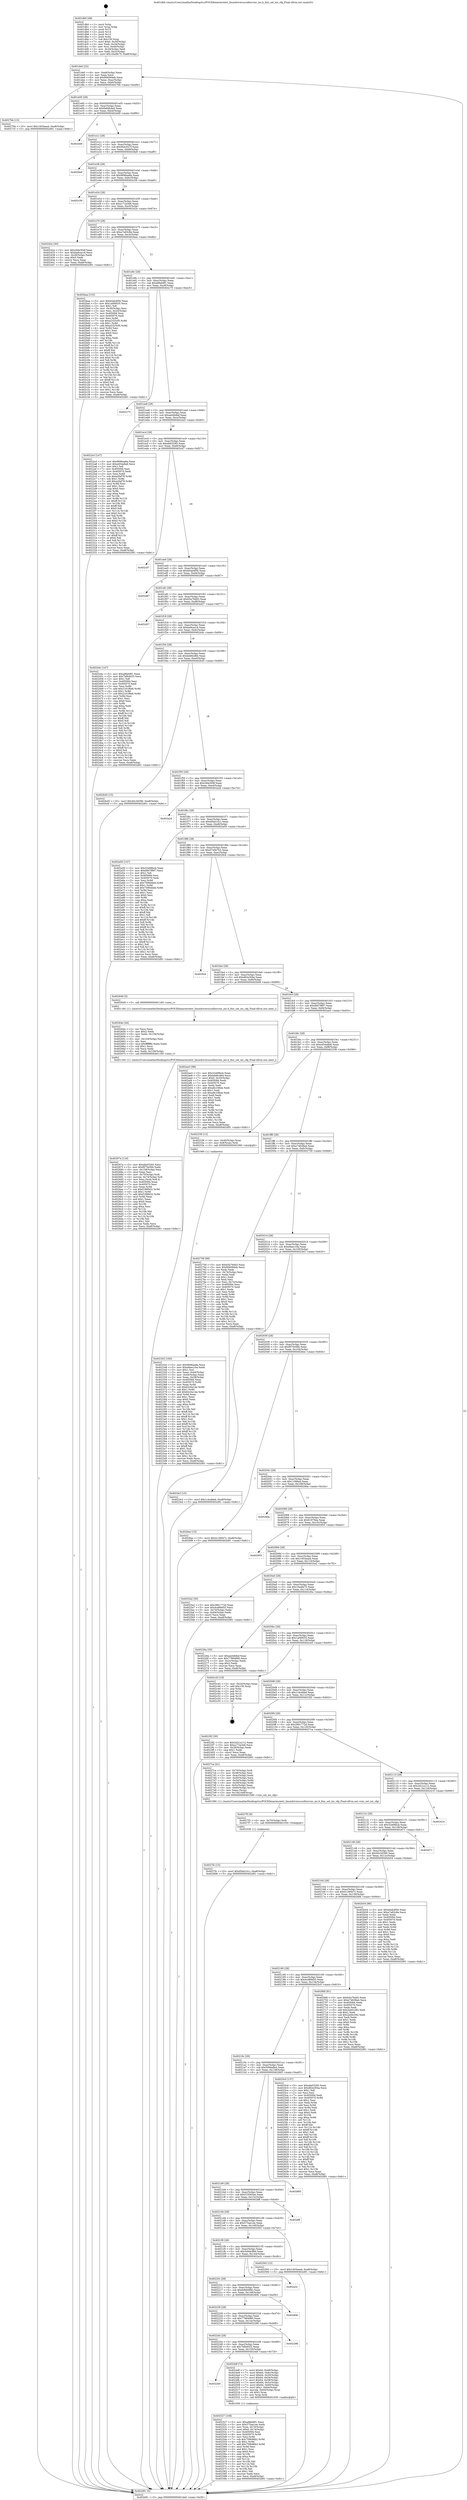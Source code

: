digraph "0x401db0" {
  label = "0x401db0 (/mnt/c/Users/mathe/Desktop/tcc/POCII/binaries/extr_linuxdriversscsifnicvnic_nic.h_fnic_set_nic_cfg_Final-ollvm.out::main(0))"
  labelloc = "t"
  node[shape=record]

  Entry [label="",width=0.3,height=0.3,shape=circle,fillcolor=black,style=filled]
  "0x401de0" [label="{
     0x401de0 [32]\l
     | [instrs]\l
     &nbsp;&nbsp;0x401de0 \<+6\>: mov -0xa8(%rbp),%eax\l
     &nbsp;&nbsp;0x401de6 \<+2\>: mov %eax,%ecx\l
     &nbsp;&nbsp;0x401de8 \<+6\>: sub $0x806094eb,%ecx\l
     &nbsp;&nbsp;0x401dee \<+6\>: mov %eax,-0xac(%rbp)\l
     &nbsp;&nbsp;0x401df4 \<+6\>: mov %ecx,-0xb0(%rbp)\l
     &nbsp;&nbsp;0x401dfa \<+6\>: je 00000000004027bb \<main+0xa0b\>\l
  }"]
  "0x4027bb" [label="{
     0x4027bb [15]\l
     | [instrs]\l
     &nbsp;&nbsp;0x4027bb \<+10\>: movl $0x1403eaa4,-0xa8(%rbp)\l
     &nbsp;&nbsp;0x4027c5 \<+5\>: jmp 0000000000402d91 \<main+0xfe1\>\l
  }"]
  "0x401e00" [label="{
     0x401e00 [28]\l
     | [instrs]\l
     &nbsp;&nbsp;0x401e00 \<+5\>: jmp 0000000000401e05 \<main+0x55\>\l
     &nbsp;&nbsp;0x401e05 \<+6\>: mov -0xac(%rbp),%eax\l
     &nbsp;&nbsp;0x401e0b \<+5\>: sub $0x8a6db4ed,%eax\l
     &nbsp;&nbsp;0x401e10 \<+6\>: mov %eax,-0xb4(%rbp)\l
     &nbsp;&nbsp;0x401e16 \<+6\>: je 0000000000402d49 \<main+0xf99\>\l
  }"]
  Exit [label="",width=0.3,height=0.3,shape=circle,fillcolor=black,style=filled,peripheries=2]
  "0x402d49" [label="{
     0x402d49\l
  }", style=dashed]
  "0x401e1c" [label="{
     0x401e1c [28]\l
     | [instrs]\l
     &nbsp;&nbsp;0x401e1c \<+5\>: jmp 0000000000401e21 \<main+0x71\>\l
     &nbsp;&nbsp;0x401e21 \<+6\>: mov -0xac(%rbp),%eax\l
     &nbsp;&nbsp;0x401e27 \<+5\>: sub $0x944c027f,%eax\l
     &nbsp;&nbsp;0x401e2c \<+6\>: mov %eax,-0xb8(%rbp)\l
     &nbsp;&nbsp;0x401e32 \<+6\>: je 00000000004028a9 \<main+0xaf9\>\l
  }"]
  "0x4027fc" [label="{
     0x4027fc [15]\l
     | [instrs]\l
     &nbsp;&nbsp;0x4027fc \<+10\>: movl $0xd5bd1d1c,-0xa8(%rbp)\l
     &nbsp;&nbsp;0x402806 \<+5\>: jmp 0000000000402d91 \<main+0xfe1\>\l
  }"]
  "0x4028a9" [label="{
     0x4028a9\l
  }", style=dashed]
  "0x401e38" [label="{
     0x401e38 [28]\l
     | [instrs]\l
     &nbsp;&nbsp;0x401e38 \<+5\>: jmp 0000000000401e3d \<main+0x8d\>\l
     &nbsp;&nbsp;0x401e3d \<+6\>: mov -0xac(%rbp),%eax\l
     &nbsp;&nbsp;0x401e43 \<+5\>: sub $0x9696aa8a,%eax\l
     &nbsp;&nbsp;0x401e48 \<+6\>: mov %eax,-0xbc(%rbp)\l
     &nbsp;&nbsp;0x401e4e \<+6\>: je 0000000000402c56 \<main+0xea6\>\l
  }"]
  "0x4027f3" [label="{
     0x4027f3 [9]\l
     | [instrs]\l
     &nbsp;&nbsp;0x4027f3 \<+4\>: mov -0x70(%rbp),%rdi\l
     &nbsp;&nbsp;0x4027f7 \<+5\>: call 0000000000401030 \<free@plt\>\l
     | [calls]\l
     &nbsp;&nbsp;0x401030 \{1\} (unknown)\l
  }"]
  "0x402c56" [label="{
     0x402c56\l
  }", style=dashed]
  "0x401e54" [label="{
     0x401e54 [28]\l
     | [instrs]\l
     &nbsp;&nbsp;0x401e54 \<+5\>: jmp 0000000000401e59 \<main+0xa9\>\l
     &nbsp;&nbsp;0x401e59 \<+6\>: mov -0xac(%rbp),%eax\l
     &nbsp;&nbsp;0x401e5f \<+5\>: sub $0xa172a3e6,%eax\l
     &nbsp;&nbsp;0x401e64 \<+6\>: mov %eax,-0xc0(%rbp)\l
     &nbsp;&nbsp;0x401e6a \<+6\>: je 000000000040242e \<main+0x67e\>\l
  }"]
  "0x40267a" [label="{
     0x40267a [116]\l
     | [instrs]\l
     &nbsp;&nbsp;0x40267a \<+5\>: mov $0xafa03265,%ecx\l
     &nbsp;&nbsp;0x40267f \<+5\>: mov $0xf975e56b,%edx\l
     &nbsp;&nbsp;0x402684 \<+6\>: mov -0x158(%rbp),%esi\l
     &nbsp;&nbsp;0x40268a \<+3\>: imul %eax,%esi\l
     &nbsp;&nbsp;0x40268d \<+4\>: mov -0x70(%rbp),%rdi\l
     &nbsp;&nbsp;0x402691 \<+4\>: movslq -0x74(%rbp),%r8\l
     &nbsp;&nbsp;0x402695 \<+4\>: mov %esi,(%rdi,%r8,4)\l
     &nbsp;&nbsp;0x402699 \<+7\>: mov 0x405094,%eax\l
     &nbsp;&nbsp;0x4026a0 \<+7\>: mov 0x405070,%esi\l
     &nbsp;&nbsp;0x4026a7 \<+3\>: mov %eax,%r9d\l
     &nbsp;&nbsp;0x4026aa \<+7\>: sub $0xf198f432,%r9d\l
     &nbsp;&nbsp;0x4026b1 \<+4\>: sub $0x1,%r9d\l
     &nbsp;&nbsp;0x4026b5 \<+7\>: add $0xf198f432,%r9d\l
     &nbsp;&nbsp;0x4026bc \<+4\>: imul %r9d,%eax\l
     &nbsp;&nbsp;0x4026c0 \<+3\>: and $0x1,%eax\l
     &nbsp;&nbsp;0x4026c3 \<+3\>: cmp $0x0,%eax\l
     &nbsp;&nbsp;0x4026c6 \<+4\>: sete %r10b\l
     &nbsp;&nbsp;0x4026ca \<+3\>: cmp $0xa,%esi\l
     &nbsp;&nbsp;0x4026cd \<+4\>: setl %r11b\l
     &nbsp;&nbsp;0x4026d1 \<+3\>: mov %r10b,%bl\l
     &nbsp;&nbsp;0x4026d4 \<+3\>: and %r11b,%bl\l
     &nbsp;&nbsp;0x4026d7 \<+3\>: xor %r11b,%r10b\l
     &nbsp;&nbsp;0x4026da \<+3\>: or %r10b,%bl\l
     &nbsp;&nbsp;0x4026dd \<+3\>: test $0x1,%bl\l
     &nbsp;&nbsp;0x4026e0 \<+3\>: cmovne %edx,%ecx\l
     &nbsp;&nbsp;0x4026e3 \<+6\>: mov %ecx,-0xa8(%rbp)\l
     &nbsp;&nbsp;0x4026e9 \<+5\>: jmp 0000000000402d91 \<main+0xfe1\>\l
  }"]
  "0x40242e" [label="{
     0x40242e [30]\l
     | [instrs]\l
     &nbsp;&nbsp;0x40242e \<+5\>: mov $0xc9de304f,%eax\l
     &nbsp;&nbsp;0x402433 \<+5\>: mov $0xba9cacc4,%ecx\l
     &nbsp;&nbsp;0x402438 \<+3\>: mov -0x28(%rbp),%edx\l
     &nbsp;&nbsp;0x40243b \<+3\>: cmp $0x0,%edx\l
     &nbsp;&nbsp;0x40243e \<+3\>: cmove %ecx,%eax\l
     &nbsp;&nbsp;0x402441 \<+6\>: mov %eax,-0xa8(%rbp)\l
     &nbsp;&nbsp;0x402447 \<+5\>: jmp 0000000000402d91 \<main+0xfe1\>\l
  }"]
  "0x401e70" [label="{
     0x401e70 [28]\l
     | [instrs]\l
     &nbsp;&nbsp;0x401e70 \<+5\>: jmp 0000000000401e75 \<main+0xc5\>\l
     &nbsp;&nbsp;0x401e75 \<+6\>: mov -0xac(%rbp),%eax\l
     &nbsp;&nbsp;0x401e7b \<+5\>: sub $0xa7a83c8a,%eax\l
     &nbsp;&nbsp;0x401e80 \<+6\>: mov %eax,-0xc4(%rbp)\l
     &nbsp;&nbsp;0x401e86 \<+6\>: je 0000000000402baa \<main+0xdfa\>\l
  }"]
  "0x40264e" [label="{
     0x40264e [44]\l
     | [instrs]\l
     &nbsp;&nbsp;0x40264e \<+2\>: xor %ecx,%ecx\l
     &nbsp;&nbsp;0x402650 \<+5\>: mov $0x2,%edx\l
     &nbsp;&nbsp;0x402655 \<+6\>: mov %edx,-0x154(%rbp)\l
     &nbsp;&nbsp;0x40265b \<+1\>: cltd\l
     &nbsp;&nbsp;0x40265c \<+6\>: mov -0x154(%rbp),%esi\l
     &nbsp;&nbsp;0x402662 \<+2\>: idiv %esi\l
     &nbsp;&nbsp;0x402664 \<+6\>: imul $0xfffffffe,%edx,%edx\l
     &nbsp;&nbsp;0x40266a \<+3\>: sub $0x1,%ecx\l
     &nbsp;&nbsp;0x40266d \<+2\>: sub %ecx,%edx\l
     &nbsp;&nbsp;0x40266f \<+6\>: mov %edx,-0x158(%rbp)\l
     &nbsp;&nbsp;0x402675 \<+5\>: call 0000000000401160 \<next_i\>\l
     | [calls]\l
     &nbsp;&nbsp;0x401160 \{1\} (/mnt/c/Users/mathe/Desktop/tcc/POCII/binaries/extr_linuxdriversscsifnicvnic_nic.h_fnic_set_nic_cfg_Final-ollvm.out::next_i)\l
  }"]
  "0x402baa" [label="{
     0x402baa [153]\l
     | [instrs]\l
     &nbsp;&nbsp;0x402baa \<+5\>: mov $0xb0ab4f56,%eax\l
     &nbsp;&nbsp;0x402baf \<+5\>: mov $0x1af49035,%ecx\l
     &nbsp;&nbsp;0x402bb4 \<+2\>: mov $0x1,%dl\l
     &nbsp;&nbsp;0x402bb6 \<+3\>: mov -0x30(%rbp),%esi\l
     &nbsp;&nbsp;0x402bb9 \<+3\>: mov %esi,-0x24(%rbp)\l
     &nbsp;&nbsp;0x402bbc \<+7\>: mov 0x405094,%esi\l
     &nbsp;&nbsp;0x402bc3 \<+7\>: mov 0x405070,%edi\l
     &nbsp;&nbsp;0x402bca \<+3\>: mov %esi,%r8d\l
     &nbsp;&nbsp;0x402bcd \<+7\>: sub $0xa2325cf5,%r8d\l
     &nbsp;&nbsp;0x402bd4 \<+4\>: sub $0x1,%r8d\l
     &nbsp;&nbsp;0x402bd8 \<+7\>: add $0xa2325cf5,%r8d\l
     &nbsp;&nbsp;0x402bdf \<+4\>: imul %r8d,%esi\l
     &nbsp;&nbsp;0x402be3 \<+3\>: and $0x1,%esi\l
     &nbsp;&nbsp;0x402be6 \<+3\>: cmp $0x0,%esi\l
     &nbsp;&nbsp;0x402be9 \<+4\>: sete %r9b\l
     &nbsp;&nbsp;0x402bed \<+3\>: cmp $0xa,%edi\l
     &nbsp;&nbsp;0x402bf0 \<+4\>: setl %r10b\l
     &nbsp;&nbsp;0x402bf4 \<+3\>: mov %r9b,%r11b\l
     &nbsp;&nbsp;0x402bf7 \<+4\>: xor $0xff,%r11b\l
     &nbsp;&nbsp;0x402bfb \<+3\>: mov %r10b,%bl\l
     &nbsp;&nbsp;0x402bfe \<+3\>: xor $0xff,%bl\l
     &nbsp;&nbsp;0x402c01 \<+3\>: xor $0x0,%dl\l
     &nbsp;&nbsp;0x402c04 \<+3\>: mov %r11b,%r14b\l
     &nbsp;&nbsp;0x402c07 \<+4\>: and $0x0,%r14b\l
     &nbsp;&nbsp;0x402c0b \<+3\>: and %dl,%r9b\l
     &nbsp;&nbsp;0x402c0e \<+3\>: mov %bl,%r15b\l
     &nbsp;&nbsp;0x402c11 \<+4\>: and $0x0,%r15b\l
     &nbsp;&nbsp;0x402c15 \<+3\>: and %dl,%r10b\l
     &nbsp;&nbsp;0x402c18 \<+3\>: or %r9b,%r14b\l
     &nbsp;&nbsp;0x402c1b \<+3\>: or %r10b,%r15b\l
     &nbsp;&nbsp;0x402c1e \<+3\>: xor %r15b,%r14b\l
     &nbsp;&nbsp;0x402c21 \<+3\>: or %bl,%r11b\l
     &nbsp;&nbsp;0x402c24 \<+4\>: xor $0xff,%r11b\l
     &nbsp;&nbsp;0x402c28 \<+3\>: or $0x0,%dl\l
     &nbsp;&nbsp;0x402c2b \<+3\>: and %dl,%r11b\l
     &nbsp;&nbsp;0x402c2e \<+3\>: or %r11b,%r14b\l
     &nbsp;&nbsp;0x402c31 \<+4\>: test $0x1,%r14b\l
     &nbsp;&nbsp;0x402c35 \<+3\>: cmovne %ecx,%eax\l
     &nbsp;&nbsp;0x402c38 \<+6\>: mov %eax,-0xa8(%rbp)\l
     &nbsp;&nbsp;0x402c3e \<+5\>: jmp 0000000000402d91 \<main+0xfe1\>\l
  }"]
  "0x401e8c" [label="{
     0x401e8c [28]\l
     | [instrs]\l
     &nbsp;&nbsp;0x401e8c \<+5\>: jmp 0000000000401e91 \<main+0xe1\>\l
     &nbsp;&nbsp;0x401e91 \<+6\>: mov -0xac(%rbp),%eax\l
     &nbsp;&nbsp;0x401e97 \<+5\>: sub $0xa8feb9f1,%eax\l
     &nbsp;&nbsp;0x401e9c \<+6\>: mov %eax,-0xc8(%rbp)\l
     &nbsp;&nbsp;0x401ea2 \<+6\>: je 0000000000402c75 \<main+0xec5\>\l
  }"]
  "0x402527" [label="{
     0x402527 [108]\l
     | [instrs]\l
     &nbsp;&nbsp;0x402527 \<+5\>: mov $0xa8feb9f1,%ecx\l
     &nbsp;&nbsp;0x40252c \<+5\>: mov $0x575ae1ee,%edx\l
     &nbsp;&nbsp;0x402531 \<+4\>: mov %rax,-0x70(%rbp)\l
     &nbsp;&nbsp;0x402535 \<+7\>: movl $0x0,-0x74(%rbp)\l
     &nbsp;&nbsp;0x40253c \<+7\>: mov 0x405094,%esi\l
     &nbsp;&nbsp;0x402543 \<+8\>: mov 0x405070,%r8d\l
     &nbsp;&nbsp;0x40254b \<+3\>: mov %esi,%r9d\l
     &nbsp;&nbsp;0x40254e \<+7\>: sub $0x759b96b2,%r9d\l
     &nbsp;&nbsp;0x402555 \<+4\>: sub $0x1,%r9d\l
     &nbsp;&nbsp;0x402559 \<+7\>: add $0x759b96b2,%r9d\l
     &nbsp;&nbsp;0x402560 \<+4\>: imul %r9d,%esi\l
     &nbsp;&nbsp;0x402564 \<+3\>: and $0x1,%esi\l
     &nbsp;&nbsp;0x402567 \<+3\>: cmp $0x0,%esi\l
     &nbsp;&nbsp;0x40256a \<+4\>: sete %r10b\l
     &nbsp;&nbsp;0x40256e \<+4\>: cmp $0xa,%r8d\l
     &nbsp;&nbsp;0x402572 \<+4\>: setl %r11b\l
     &nbsp;&nbsp;0x402576 \<+3\>: mov %r10b,%bl\l
     &nbsp;&nbsp;0x402579 \<+3\>: and %r11b,%bl\l
     &nbsp;&nbsp;0x40257c \<+3\>: xor %r11b,%r10b\l
     &nbsp;&nbsp;0x40257f \<+3\>: or %r10b,%bl\l
     &nbsp;&nbsp;0x402582 \<+3\>: test $0x1,%bl\l
     &nbsp;&nbsp;0x402585 \<+3\>: cmovne %edx,%ecx\l
     &nbsp;&nbsp;0x402588 \<+6\>: mov %ecx,-0xa8(%rbp)\l
     &nbsp;&nbsp;0x40258e \<+5\>: jmp 0000000000402d91 \<main+0xfe1\>\l
  }"]
  "0x402c75" [label="{
     0x402c75\l
  }", style=dashed]
  "0x401ea8" [label="{
     0x401ea8 [28]\l
     | [instrs]\l
     &nbsp;&nbsp;0x401ea8 \<+5\>: jmp 0000000000401ead \<main+0xfd\>\l
     &nbsp;&nbsp;0x401ead \<+6\>: mov -0xac(%rbp),%eax\l
     &nbsp;&nbsp;0x401eb3 \<+5\>: sub $0xaed4b8af,%eax\l
     &nbsp;&nbsp;0x401eb8 \<+6\>: mov %eax,-0xcc(%rbp)\l
     &nbsp;&nbsp;0x401ebe \<+6\>: je 00000000004022a3 \<main+0x4f3\>\l
  }"]
  "0x402260" [label="{
     0x402260\l
  }", style=dashed]
  "0x4022a3" [label="{
     0x4022a3 [147]\l
     | [instrs]\l
     &nbsp;&nbsp;0x4022a3 \<+5\>: mov $0x9696aa8a,%eax\l
     &nbsp;&nbsp;0x4022a8 \<+5\>: mov $0xe454a8a6,%ecx\l
     &nbsp;&nbsp;0x4022ad \<+2\>: mov $0x1,%dl\l
     &nbsp;&nbsp;0x4022af \<+7\>: mov 0x405094,%esi\l
     &nbsp;&nbsp;0x4022b6 \<+7\>: mov 0x405070,%edi\l
     &nbsp;&nbsp;0x4022bd \<+3\>: mov %esi,%r8d\l
     &nbsp;&nbsp;0x4022c0 \<+7\>: sub $0xa2faf78,%r8d\l
     &nbsp;&nbsp;0x4022c7 \<+4\>: sub $0x1,%r8d\l
     &nbsp;&nbsp;0x4022cb \<+7\>: add $0xa2faf78,%r8d\l
     &nbsp;&nbsp;0x4022d2 \<+4\>: imul %r8d,%esi\l
     &nbsp;&nbsp;0x4022d6 \<+3\>: and $0x1,%esi\l
     &nbsp;&nbsp;0x4022d9 \<+3\>: cmp $0x0,%esi\l
     &nbsp;&nbsp;0x4022dc \<+4\>: sete %r9b\l
     &nbsp;&nbsp;0x4022e0 \<+3\>: cmp $0xa,%edi\l
     &nbsp;&nbsp;0x4022e3 \<+4\>: setl %r10b\l
     &nbsp;&nbsp;0x4022e7 \<+3\>: mov %r9b,%r11b\l
     &nbsp;&nbsp;0x4022ea \<+4\>: xor $0xff,%r11b\l
     &nbsp;&nbsp;0x4022ee \<+3\>: mov %r10b,%bl\l
     &nbsp;&nbsp;0x4022f1 \<+3\>: xor $0xff,%bl\l
     &nbsp;&nbsp;0x4022f4 \<+3\>: xor $0x0,%dl\l
     &nbsp;&nbsp;0x4022f7 \<+3\>: mov %r11b,%r14b\l
     &nbsp;&nbsp;0x4022fa \<+4\>: and $0x0,%r14b\l
     &nbsp;&nbsp;0x4022fe \<+3\>: and %dl,%r9b\l
     &nbsp;&nbsp;0x402301 \<+3\>: mov %bl,%r15b\l
     &nbsp;&nbsp;0x402304 \<+4\>: and $0x0,%r15b\l
     &nbsp;&nbsp;0x402308 \<+3\>: and %dl,%r10b\l
     &nbsp;&nbsp;0x40230b \<+3\>: or %r9b,%r14b\l
     &nbsp;&nbsp;0x40230e \<+3\>: or %r10b,%r15b\l
     &nbsp;&nbsp;0x402311 \<+3\>: xor %r15b,%r14b\l
     &nbsp;&nbsp;0x402314 \<+3\>: or %bl,%r11b\l
     &nbsp;&nbsp;0x402317 \<+4\>: xor $0xff,%r11b\l
     &nbsp;&nbsp;0x40231b \<+3\>: or $0x0,%dl\l
     &nbsp;&nbsp;0x40231e \<+3\>: and %dl,%r11b\l
     &nbsp;&nbsp;0x402321 \<+3\>: or %r11b,%r14b\l
     &nbsp;&nbsp;0x402324 \<+4\>: test $0x1,%r14b\l
     &nbsp;&nbsp;0x402328 \<+3\>: cmovne %ecx,%eax\l
     &nbsp;&nbsp;0x40232b \<+6\>: mov %eax,-0xa8(%rbp)\l
     &nbsp;&nbsp;0x402331 \<+5\>: jmp 0000000000402d91 \<main+0xfe1\>\l
  }"]
  "0x401ec4" [label="{
     0x401ec4 [28]\l
     | [instrs]\l
     &nbsp;&nbsp;0x401ec4 \<+5\>: jmp 0000000000401ec9 \<main+0x119\>\l
     &nbsp;&nbsp;0x401ec9 \<+6\>: mov -0xac(%rbp),%eax\l
     &nbsp;&nbsp;0x401ecf \<+5\>: sub $0xafa03265,%eax\l
     &nbsp;&nbsp;0x401ed4 \<+6\>: mov %eax,-0xd0(%rbp)\l
     &nbsp;&nbsp;0x401eda \<+6\>: je 0000000000402cd7 \<main+0xf27\>\l
  }"]
  "0x4024df" [label="{
     0x4024df [72]\l
     | [instrs]\l
     &nbsp;&nbsp;0x4024df \<+7\>: movl $0x64,-0x48(%rbp)\l
     &nbsp;&nbsp;0x4024e6 \<+7\>: movl $0x64,-0x4c(%rbp)\l
     &nbsp;&nbsp;0x4024ed \<+7\>: movl $0x64,-0x50(%rbp)\l
     &nbsp;&nbsp;0x4024f4 \<+7\>: movl $0x64,-0x54(%rbp)\l
     &nbsp;&nbsp;0x4024fb \<+7\>: movl $0x64,-0x58(%rbp)\l
     &nbsp;&nbsp;0x402502 \<+7\>: movl $0x64,-0x5c(%rbp)\l
     &nbsp;&nbsp;0x402509 \<+7\>: movl $0x64,-0x60(%rbp)\l
     &nbsp;&nbsp;0x402510 \<+7\>: movl $0x1,-0x64(%rbp)\l
     &nbsp;&nbsp;0x402517 \<+4\>: movslq -0x64(%rbp),%rax\l
     &nbsp;&nbsp;0x40251b \<+4\>: shl $0x2,%rax\l
     &nbsp;&nbsp;0x40251f \<+3\>: mov %rax,%rdi\l
     &nbsp;&nbsp;0x402522 \<+5\>: call 0000000000401050 \<malloc@plt\>\l
     | [calls]\l
     &nbsp;&nbsp;0x401050 \{1\} (unknown)\l
  }"]
  "0x402cd7" [label="{
     0x402cd7\l
  }", style=dashed]
  "0x401ee0" [label="{
     0x401ee0 [28]\l
     | [instrs]\l
     &nbsp;&nbsp;0x401ee0 \<+5\>: jmp 0000000000401ee5 \<main+0x135\>\l
     &nbsp;&nbsp;0x401ee5 \<+6\>: mov -0xac(%rbp),%eax\l
     &nbsp;&nbsp;0x401eeb \<+5\>: sub $0xb0ab4f56,%eax\l
     &nbsp;&nbsp;0x401ef0 \<+6\>: mov %eax,-0xd4(%rbp)\l
     &nbsp;&nbsp;0x401ef6 \<+6\>: je 0000000000402d87 \<main+0xfd7\>\l
  }"]
  "0x402244" [label="{
     0x402244 [28]\l
     | [instrs]\l
     &nbsp;&nbsp;0x402244 \<+5\>: jmp 0000000000402249 \<main+0x499\>\l
     &nbsp;&nbsp;0x402249 \<+6\>: mov -0xac(%rbp),%eax\l
     &nbsp;&nbsp;0x40224f \<+5\>: sub $0x7bfb4025,%eax\l
     &nbsp;&nbsp;0x402254 \<+6\>: mov %eax,-0x150(%rbp)\l
     &nbsp;&nbsp;0x40225a \<+6\>: je 00000000004024df \<main+0x72f\>\l
  }"]
  "0x402d87" [label="{
     0x402d87\l
  }", style=dashed]
  "0x401efc" [label="{
     0x401efc [28]\l
     | [instrs]\l
     &nbsp;&nbsp;0x401efc \<+5\>: jmp 0000000000401f01 \<main+0x151\>\l
     &nbsp;&nbsp;0x401f01 \<+6\>: mov -0xac(%rbp),%eax\l
     &nbsp;&nbsp;0x401f07 \<+5\>: sub $0xb5a76dd3,%eax\l
     &nbsp;&nbsp;0x401f0c \<+6\>: mov %eax,-0xd8(%rbp)\l
     &nbsp;&nbsp;0x401f12 \<+6\>: je 0000000000402d27 \<main+0xf77\>\l
  }"]
  "0x402288" [label="{
     0x402288\l
  }", style=dashed]
  "0x402d27" [label="{
     0x402d27\l
  }", style=dashed]
  "0x401f18" [label="{
     0x401f18 [28]\l
     | [instrs]\l
     &nbsp;&nbsp;0x401f18 \<+5\>: jmp 0000000000401f1d \<main+0x16d\>\l
     &nbsp;&nbsp;0x401f1d \<+6\>: mov -0xac(%rbp),%eax\l
     &nbsp;&nbsp;0x401f23 \<+5\>: sub $0xba9cacc4,%eax\l
     &nbsp;&nbsp;0x401f28 \<+6\>: mov %eax,-0xdc(%rbp)\l
     &nbsp;&nbsp;0x401f2e \<+6\>: je 000000000040244c \<main+0x69c\>\l
  }"]
  "0x402228" [label="{
     0x402228 [28]\l
     | [instrs]\l
     &nbsp;&nbsp;0x402228 \<+5\>: jmp 000000000040222d \<main+0x47d\>\l
     &nbsp;&nbsp;0x40222d \<+6\>: mov -0xac(%rbp),%eax\l
     &nbsp;&nbsp;0x402233 \<+5\>: sub $0x77894980,%eax\l
     &nbsp;&nbsp;0x402238 \<+6\>: mov %eax,-0x14c(%rbp)\l
     &nbsp;&nbsp;0x40223e \<+6\>: je 0000000000402288 \<main+0x4d8\>\l
  }"]
  "0x40244c" [label="{
     0x40244c [147]\l
     | [instrs]\l
     &nbsp;&nbsp;0x40244c \<+5\>: mov $0xa8feb9f1,%eax\l
     &nbsp;&nbsp;0x402451 \<+5\>: mov $0x7bfb4025,%ecx\l
     &nbsp;&nbsp;0x402456 \<+2\>: mov $0x1,%dl\l
     &nbsp;&nbsp;0x402458 \<+7\>: mov 0x405094,%esi\l
     &nbsp;&nbsp;0x40245f \<+7\>: mov 0x405070,%edi\l
     &nbsp;&nbsp;0x402466 \<+3\>: mov %esi,%r8d\l
     &nbsp;&nbsp;0x402469 \<+7\>: add $0x2161f6e6,%r8d\l
     &nbsp;&nbsp;0x402470 \<+4\>: sub $0x1,%r8d\l
     &nbsp;&nbsp;0x402474 \<+7\>: sub $0x2161f6e6,%r8d\l
     &nbsp;&nbsp;0x40247b \<+4\>: imul %r8d,%esi\l
     &nbsp;&nbsp;0x40247f \<+3\>: and $0x1,%esi\l
     &nbsp;&nbsp;0x402482 \<+3\>: cmp $0x0,%esi\l
     &nbsp;&nbsp;0x402485 \<+4\>: sete %r9b\l
     &nbsp;&nbsp;0x402489 \<+3\>: cmp $0xa,%edi\l
     &nbsp;&nbsp;0x40248c \<+4\>: setl %r10b\l
     &nbsp;&nbsp;0x402490 \<+3\>: mov %r9b,%r11b\l
     &nbsp;&nbsp;0x402493 \<+4\>: xor $0xff,%r11b\l
     &nbsp;&nbsp;0x402497 \<+3\>: mov %r10b,%bl\l
     &nbsp;&nbsp;0x40249a \<+3\>: xor $0xff,%bl\l
     &nbsp;&nbsp;0x40249d \<+3\>: xor $0x0,%dl\l
     &nbsp;&nbsp;0x4024a0 \<+3\>: mov %r11b,%r14b\l
     &nbsp;&nbsp;0x4024a3 \<+4\>: and $0x0,%r14b\l
     &nbsp;&nbsp;0x4024a7 \<+3\>: and %dl,%r9b\l
     &nbsp;&nbsp;0x4024aa \<+3\>: mov %bl,%r15b\l
     &nbsp;&nbsp;0x4024ad \<+4\>: and $0x0,%r15b\l
     &nbsp;&nbsp;0x4024b1 \<+3\>: and %dl,%r10b\l
     &nbsp;&nbsp;0x4024b4 \<+3\>: or %r9b,%r14b\l
     &nbsp;&nbsp;0x4024b7 \<+3\>: or %r10b,%r15b\l
     &nbsp;&nbsp;0x4024ba \<+3\>: xor %r15b,%r14b\l
     &nbsp;&nbsp;0x4024bd \<+3\>: or %bl,%r11b\l
     &nbsp;&nbsp;0x4024c0 \<+4\>: xor $0xff,%r11b\l
     &nbsp;&nbsp;0x4024c4 \<+3\>: or $0x0,%dl\l
     &nbsp;&nbsp;0x4024c7 \<+3\>: and %dl,%r11b\l
     &nbsp;&nbsp;0x4024ca \<+3\>: or %r11b,%r14b\l
     &nbsp;&nbsp;0x4024cd \<+4\>: test $0x1,%r14b\l
     &nbsp;&nbsp;0x4024d1 \<+3\>: cmovne %ecx,%eax\l
     &nbsp;&nbsp;0x4024d4 \<+6\>: mov %eax,-0xa8(%rbp)\l
     &nbsp;&nbsp;0x4024da \<+5\>: jmp 0000000000402d91 \<main+0xfe1\>\l
  }"]
  "0x401f34" [label="{
     0x401f34 [28]\l
     | [instrs]\l
     &nbsp;&nbsp;0x401f34 \<+5\>: jmp 0000000000401f39 \<main+0x189\>\l
     &nbsp;&nbsp;0x401f39 \<+6\>: mov -0xac(%rbp),%eax\l
     &nbsp;&nbsp;0x401f3f \<+5\>: sub $0xbdd6cd64,%eax\l
     &nbsp;&nbsp;0x401f44 \<+6\>: mov %eax,-0xe0(%rbp)\l
     &nbsp;&nbsp;0x401f4a \<+6\>: je 0000000000402b45 \<main+0xd95\>\l
  }"]
  "0x40280b" [label="{
     0x40280b\l
  }", style=dashed]
  "0x402b45" [label="{
     0x402b45 [15]\l
     | [instrs]\l
     &nbsp;&nbsp;0x402b45 \<+10\>: movl $0x40c3d390,-0xa8(%rbp)\l
     &nbsp;&nbsp;0x402b4f \<+5\>: jmp 0000000000402d91 \<main+0xfe1\>\l
  }"]
  "0x401f50" [label="{
     0x401f50 [28]\l
     | [instrs]\l
     &nbsp;&nbsp;0x401f50 \<+5\>: jmp 0000000000401f55 \<main+0x1a5\>\l
     &nbsp;&nbsp;0x401f55 \<+6\>: mov -0xac(%rbp),%eax\l
     &nbsp;&nbsp;0x401f5b \<+5\>: sub $0xc9de304f,%eax\l
     &nbsp;&nbsp;0x401f60 \<+6\>: mov %eax,-0xe4(%rbp)\l
     &nbsp;&nbsp;0x401f66 \<+6\>: je 0000000000402a2d \<main+0xc7d\>\l
  }"]
  "0x40220c" [label="{
     0x40220c [28]\l
     | [instrs]\l
     &nbsp;&nbsp;0x40220c \<+5\>: jmp 0000000000402211 \<main+0x461\>\l
     &nbsp;&nbsp;0x402211 \<+6\>: mov -0xac(%rbp),%eax\l
     &nbsp;&nbsp;0x402217 \<+5\>: sub $0x6d6b089c,%eax\l
     &nbsp;&nbsp;0x40221c \<+6\>: mov %eax,-0x148(%rbp)\l
     &nbsp;&nbsp;0x402222 \<+6\>: je 000000000040280b \<main+0xa5b\>\l
  }"]
  "0x402a2d" [label="{
     0x402a2d\l
  }", style=dashed]
  "0x401f6c" [label="{
     0x401f6c [28]\l
     | [instrs]\l
     &nbsp;&nbsp;0x401f6c \<+5\>: jmp 0000000000401f71 \<main+0x1c1\>\l
     &nbsp;&nbsp;0x401f71 \<+6\>: mov -0xac(%rbp),%eax\l
     &nbsp;&nbsp;0x401f77 \<+5\>: sub $0xd5bd1d1c,%eax\l
     &nbsp;&nbsp;0x401f7c \<+6\>: mov %eax,-0xe8(%rbp)\l
     &nbsp;&nbsp;0x401f82 \<+6\>: je 0000000000402a50 \<main+0xca0\>\l
  }"]
  "0x402a3c" [label="{
     0x402a3c\l
  }", style=dashed]
  "0x402a50" [label="{
     0x402a50 [147]\l
     | [instrs]\l
     &nbsp;&nbsp;0x402a50 \<+5\>: mov $0x32e68bcb,%eax\l
     &nbsp;&nbsp;0x402a55 \<+5\>: mov $0xd9d7f897,%ecx\l
     &nbsp;&nbsp;0x402a5a \<+2\>: mov $0x1,%dl\l
     &nbsp;&nbsp;0x402a5c \<+7\>: mov 0x405094,%esi\l
     &nbsp;&nbsp;0x402a63 \<+7\>: mov 0x405070,%edi\l
     &nbsp;&nbsp;0x402a6a \<+3\>: mov %esi,%r8d\l
     &nbsp;&nbsp;0x402a6d \<+7\>: sub $0x7596dddd,%r8d\l
     &nbsp;&nbsp;0x402a74 \<+4\>: sub $0x1,%r8d\l
     &nbsp;&nbsp;0x402a78 \<+7\>: add $0x7596dddd,%r8d\l
     &nbsp;&nbsp;0x402a7f \<+4\>: imul %r8d,%esi\l
     &nbsp;&nbsp;0x402a83 \<+3\>: and $0x1,%esi\l
     &nbsp;&nbsp;0x402a86 \<+3\>: cmp $0x0,%esi\l
     &nbsp;&nbsp;0x402a89 \<+4\>: sete %r9b\l
     &nbsp;&nbsp;0x402a8d \<+3\>: cmp $0xa,%edi\l
     &nbsp;&nbsp;0x402a90 \<+4\>: setl %r10b\l
     &nbsp;&nbsp;0x402a94 \<+3\>: mov %r9b,%r11b\l
     &nbsp;&nbsp;0x402a97 \<+4\>: xor $0xff,%r11b\l
     &nbsp;&nbsp;0x402a9b \<+3\>: mov %r10b,%bl\l
     &nbsp;&nbsp;0x402a9e \<+3\>: xor $0xff,%bl\l
     &nbsp;&nbsp;0x402aa1 \<+3\>: xor $0x1,%dl\l
     &nbsp;&nbsp;0x402aa4 \<+3\>: mov %r11b,%r14b\l
     &nbsp;&nbsp;0x402aa7 \<+4\>: and $0xff,%r14b\l
     &nbsp;&nbsp;0x402aab \<+3\>: and %dl,%r9b\l
     &nbsp;&nbsp;0x402aae \<+3\>: mov %bl,%r15b\l
     &nbsp;&nbsp;0x402ab1 \<+4\>: and $0xff,%r15b\l
     &nbsp;&nbsp;0x402ab5 \<+3\>: and %dl,%r10b\l
     &nbsp;&nbsp;0x402ab8 \<+3\>: or %r9b,%r14b\l
     &nbsp;&nbsp;0x402abb \<+3\>: or %r10b,%r15b\l
     &nbsp;&nbsp;0x402abe \<+3\>: xor %r15b,%r14b\l
     &nbsp;&nbsp;0x402ac1 \<+3\>: or %bl,%r11b\l
     &nbsp;&nbsp;0x402ac4 \<+4\>: xor $0xff,%r11b\l
     &nbsp;&nbsp;0x402ac8 \<+3\>: or $0x1,%dl\l
     &nbsp;&nbsp;0x402acb \<+3\>: and %dl,%r11b\l
     &nbsp;&nbsp;0x402ace \<+3\>: or %r11b,%r14b\l
     &nbsp;&nbsp;0x402ad1 \<+4\>: test $0x1,%r14b\l
     &nbsp;&nbsp;0x402ad5 \<+3\>: cmovne %ecx,%eax\l
     &nbsp;&nbsp;0x402ad8 \<+6\>: mov %eax,-0xa8(%rbp)\l
     &nbsp;&nbsp;0x402ade \<+5\>: jmp 0000000000402d91 \<main+0xfe1\>\l
  }"]
  "0x401f88" [label="{
     0x401f88 [28]\l
     | [instrs]\l
     &nbsp;&nbsp;0x401f88 \<+5\>: jmp 0000000000401f8d \<main+0x1dd\>\l
     &nbsp;&nbsp;0x401f8d \<+6\>: mov -0xac(%rbp),%eax\l
     &nbsp;&nbsp;0x401f93 \<+5\>: sub $0xd749e7b3,%eax\l
     &nbsp;&nbsp;0x401f98 \<+6\>: mov %eax,-0xec(%rbp)\l
     &nbsp;&nbsp;0x401f9e \<+6\>: je 00000000004029cb \<main+0xc1b\>\l
  }"]
  "0x4021f0" [label="{
     0x4021f0 [28]\l
     | [instrs]\l
     &nbsp;&nbsp;0x4021f0 \<+5\>: jmp 00000000004021f5 \<main+0x445\>\l
     &nbsp;&nbsp;0x4021f5 \<+6\>: mov -0xac(%rbp),%eax\l
     &nbsp;&nbsp;0x4021fb \<+5\>: sub $0x5dddc88d,%eax\l
     &nbsp;&nbsp;0x402200 \<+6\>: mov %eax,-0x144(%rbp)\l
     &nbsp;&nbsp;0x402206 \<+6\>: je 0000000000402a3c \<main+0xc8c\>\l
  }"]
  "0x4029cb" [label="{
     0x4029cb\l
  }", style=dashed]
  "0x401fa4" [label="{
     0x401fa4 [28]\l
     | [instrs]\l
     &nbsp;&nbsp;0x401fa4 \<+5\>: jmp 0000000000401fa9 \<main+0x1f9\>\l
     &nbsp;&nbsp;0x401fa9 \<+6\>: mov -0xac(%rbp),%eax\l
     &nbsp;&nbsp;0x401faf \<+5\>: sub $0xd82e304a,%eax\l
     &nbsp;&nbsp;0x401fb4 \<+6\>: mov %eax,-0xf0(%rbp)\l
     &nbsp;&nbsp;0x401fba \<+6\>: je 0000000000402649 \<main+0x899\>\l
  }"]
  "0x402593" [label="{
     0x402593 [15]\l
     | [instrs]\l
     &nbsp;&nbsp;0x402593 \<+10\>: movl $0x1403eaa4,-0xa8(%rbp)\l
     &nbsp;&nbsp;0x40259d \<+5\>: jmp 0000000000402d91 \<main+0xfe1\>\l
  }"]
  "0x402649" [label="{
     0x402649 [5]\l
     | [instrs]\l
     &nbsp;&nbsp;0x402649 \<+5\>: call 0000000000401160 \<next_i\>\l
     | [calls]\l
     &nbsp;&nbsp;0x401160 \{1\} (/mnt/c/Users/mathe/Desktop/tcc/POCII/binaries/extr_linuxdriversscsifnicvnic_nic.h_fnic_set_nic_cfg_Final-ollvm.out::next_i)\l
  }"]
  "0x401fc0" [label="{
     0x401fc0 [28]\l
     | [instrs]\l
     &nbsp;&nbsp;0x401fc0 \<+5\>: jmp 0000000000401fc5 \<main+0x215\>\l
     &nbsp;&nbsp;0x401fc5 \<+6\>: mov -0xac(%rbp),%eax\l
     &nbsp;&nbsp;0x401fcb \<+5\>: sub $0xd9d7f897,%eax\l
     &nbsp;&nbsp;0x401fd0 \<+6\>: mov %eax,-0xf4(%rbp)\l
     &nbsp;&nbsp;0x401fd6 \<+6\>: je 0000000000402ae3 \<main+0xd33\>\l
  }"]
  "0x4021d4" [label="{
     0x4021d4 [28]\l
     | [instrs]\l
     &nbsp;&nbsp;0x4021d4 \<+5\>: jmp 00000000004021d9 \<main+0x429\>\l
     &nbsp;&nbsp;0x4021d9 \<+6\>: mov -0xac(%rbp),%eax\l
     &nbsp;&nbsp;0x4021df \<+5\>: sub $0x575ae1ee,%eax\l
     &nbsp;&nbsp;0x4021e4 \<+6\>: mov %eax,-0x140(%rbp)\l
     &nbsp;&nbsp;0x4021ea \<+6\>: je 0000000000402593 \<main+0x7e3\>\l
  }"]
  "0x402ae3" [label="{
     0x402ae3 [98]\l
     | [instrs]\l
     &nbsp;&nbsp;0x402ae3 \<+5\>: mov $0x32e68bcb,%eax\l
     &nbsp;&nbsp;0x402ae8 \<+5\>: mov $0xbdd6cd64,%ecx\l
     &nbsp;&nbsp;0x402aed \<+7\>: movl $0x0,-0x30(%rbp)\l
     &nbsp;&nbsp;0x402af4 \<+7\>: mov 0x405094,%edx\l
     &nbsp;&nbsp;0x402afb \<+7\>: mov 0x405070,%esi\l
     &nbsp;&nbsp;0x402b02 \<+2\>: mov %edx,%edi\l
     &nbsp;&nbsp;0x402b04 \<+6\>: add $0xa8c166ee,%edi\l
     &nbsp;&nbsp;0x402b0a \<+3\>: sub $0x1,%edi\l
     &nbsp;&nbsp;0x402b0d \<+6\>: sub $0xa8c166ee,%edi\l
     &nbsp;&nbsp;0x402b13 \<+3\>: imul %edi,%edx\l
     &nbsp;&nbsp;0x402b16 \<+3\>: and $0x1,%edx\l
     &nbsp;&nbsp;0x402b19 \<+3\>: cmp $0x0,%edx\l
     &nbsp;&nbsp;0x402b1c \<+4\>: sete %r8b\l
     &nbsp;&nbsp;0x402b20 \<+3\>: cmp $0xa,%esi\l
     &nbsp;&nbsp;0x402b23 \<+4\>: setl %r9b\l
     &nbsp;&nbsp;0x402b27 \<+3\>: mov %r8b,%r10b\l
     &nbsp;&nbsp;0x402b2a \<+3\>: and %r9b,%r10b\l
     &nbsp;&nbsp;0x402b2d \<+3\>: xor %r9b,%r8b\l
     &nbsp;&nbsp;0x402b30 \<+3\>: or %r8b,%r10b\l
     &nbsp;&nbsp;0x402b33 \<+4\>: test $0x1,%r10b\l
     &nbsp;&nbsp;0x402b37 \<+3\>: cmovne %ecx,%eax\l
     &nbsp;&nbsp;0x402b3a \<+6\>: mov %eax,-0xa8(%rbp)\l
     &nbsp;&nbsp;0x402b40 \<+5\>: jmp 0000000000402d91 \<main+0xfe1\>\l
  }"]
  "0x401fdc" [label="{
     0x401fdc [28]\l
     | [instrs]\l
     &nbsp;&nbsp;0x401fdc \<+5\>: jmp 0000000000401fe1 \<main+0x231\>\l
     &nbsp;&nbsp;0x401fe1 \<+6\>: mov -0xac(%rbp),%eax\l
     &nbsp;&nbsp;0x401fe7 \<+5\>: sub $0xe454a8a6,%eax\l
     &nbsp;&nbsp;0x401fec \<+6\>: mov %eax,-0xf8(%rbp)\l
     &nbsp;&nbsp;0x401ff2 \<+6\>: je 0000000000402336 \<main+0x586\>\l
  }"]
  "0x4028ff" [label="{
     0x4028ff\l
  }", style=dashed]
  "0x402336" [label="{
     0x402336 [13]\l
     | [instrs]\l
     &nbsp;&nbsp;0x402336 \<+4\>: mov -0x40(%rbp),%rax\l
     &nbsp;&nbsp;0x40233a \<+4\>: mov 0x8(%rax),%rdi\l
     &nbsp;&nbsp;0x40233e \<+5\>: call 0000000000401060 \<atoi@plt\>\l
     | [calls]\l
     &nbsp;&nbsp;0x401060 \{1\} (unknown)\l
  }"]
  "0x401ff8" [label="{
     0x401ff8 [28]\l
     | [instrs]\l
     &nbsp;&nbsp;0x401ff8 \<+5\>: jmp 0000000000401ffd \<main+0x24d\>\l
     &nbsp;&nbsp;0x401ffd \<+6\>: mov -0xac(%rbp),%eax\l
     &nbsp;&nbsp;0x402003 \<+5\>: sub $0xe74638a4,%eax\l
     &nbsp;&nbsp;0x402008 \<+6\>: mov %eax,-0xfc(%rbp)\l
     &nbsp;&nbsp;0x40200e \<+6\>: je 0000000000402758 \<main+0x9a8\>\l
  }"]
  "0x4021b8" [label="{
     0x4021b8 [28]\l
     | [instrs]\l
     &nbsp;&nbsp;0x4021b8 \<+5\>: jmp 00000000004021bd \<main+0x40d\>\l
     &nbsp;&nbsp;0x4021bd \<+6\>: mov -0xac(%rbp),%eax\l
     &nbsp;&nbsp;0x4021c3 \<+5\>: sub $0x519363ae,%eax\l
     &nbsp;&nbsp;0x4021c8 \<+6\>: mov %eax,-0x13c(%rbp)\l
     &nbsp;&nbsp;0x4021ce \<+6\>: je 00000000004028ff \<main+0xb4f\>\l
  }"]
  "0x402758" [label="{
     0x402758 [99]\l
     | [instrs]\l
     &nbsp;&nbsp;0x402758 \<+5\>: mov $0xb5a76dd3,%eax\l
     &nbsp;&nbsp;0x40275d \<+5\>: mov $0x806094eb,%ecx\l
     &nbsp;&nbsp;0x402762 \<+2\>: xor %edx,%edx\l
     &nbsp;&nbsp;0x402764 \<+3\>: mov -0x74(%rbp),%esi\l
     &nbsp;&nbsp;0x402767 \<+2\>: mov %edx,%edi\l
     &nbsp;&nbsp;0x402769 \<+3\>: sub $0x1,%edi\l
     &nbsp;&nbsp;0x40276c \<+2\>: sub %edi,%esi\l
     &nbsp;&nbsp;0x40276e \<+3\>: mov %esi,-0x74(%rbp)\l
     &nbsp;&nbsp;0x402771 \<+7\>: mov 0x405094,%esi\l
     &nbsp;&nbsp;0x402778 \<+7\>: mov 0x405070,%edi\l
     &nbsp;&nbsp;0x40277f \<+3\>: sub $0x1,%edx\l
     &nbsp;&nbsp;0x402782 \<+3\>: mov %esi,%r8d\l
     &nbsp;&nbsp;0x402785 \<+3\>: add %edx,%r8d\l
     &nbsp;&nbsp;0x402788 \<+4\>: imul %r8d,%esi\l
     &nbsp;&nbsp;0x40278c \<+3\>: and $0x1,%esi\l
     &nbsp;&nbsp;0x40278f \<+3\>: cmp $0x0,%esi\l
     &nbsp;&nbsp;0x402792 \<+4\>: sete %r9b\l
     &nbsp;&nbsp;0x402796 \<+3\>: cmp $0xa,%edi\l
     &nbsp;&nbsp;0x402799 \<+4\>: setl %r10b\l
     &nbsp;&nbsp;0x40279d \<+3\>: mov %r9b,%r11b\l
     &nbsp;&nbsp;0x4027a0 \<+3\>: and %r10b,%r11b\l
     &nbsp;&nbsp;0x4027a3 \<+3\>: xor %r10b,%r9b\l
     &nbsp;&nbsp;0x4027a6 \<+3\>: or %r9b,%r11b\l
     &nbsp;&nbsp;0x4027a9 \<+4\>: test $0x1,%r11b\l
     &nbsp;&nbsp;0x4027ad \<+3\>: cmovne %ecx,%eax\l
     &nbsp;&nbsp;0x4027b0 \<+6\>: mov %eax,-0xa8(%rbp)\l
     &nbsp;&nbsp;0x4027b6 \<+5\>: jmp 0000000000402d91 \<main+0xfe1\>\l
  }"]
  "0x402014" [label="{
     0x402014 [28]\l
     | [instrs]\l
     &nbsp;&nbsp;0x402014 \<+5\>: jmp 0000000000402019 \<main+0x269\>\l
     &nbsp;&nbsp;0x402019 \<+6\>: mov -0xac(%rbp),%eax\l
     &nbsp;&nbsp;0x40201f \<+5\>: sub $0xe8aec16a,%eax\l
     &nbsp;&nbsp;0x402024 \<+6\>: mov %eax,-0x100(%rbp)\l
     &nbsp;&nbsp;0x40202a \<+6\>: je 00000000004023e3 \<main+0x633\>\l
  }"]
  "0x402885" [label="{
     0x402885\l
  }", style=dashed]
  "0x4023e3" [label="{
     0x4023e3 [15]\l
     | [instrs]\l
     &nbsp;&nbsp;0x4023e3 \<+10\>: movl $0x1c4cdded,-0xa8(%rbp)\l
     &nbsp;&nbsp;0x4023ed \<+5\>: jmp 0000000000402d91 \<main+0xfe1\>\l
  }"]
  "0x402030" [label="{
     0x402030 [28]\l
     | [instrs]\l
     &nbsp;&nbsp;0x402030 \<+5\>: jmp 0000000000402035 \<main+0x285\>\l
     &nbsp;&nbsp;0x402035 \<+6\>: mov -0xac(%rbp),%eax\l
     &nbsp;&nbsp;0x40203b \<+5\>: sub $0xf975e56b,%eax\l
     &nbsp;&nbsp;0x402040 \<+6\>: mov %eax,-0x104(%rbp)\l
     &nbsp;&nbsp;0x402046 \<+6\>: je 00000000004026ee \<main+0x93e\>\l
  }"]
  "0x40219c" [label="{
     0x40219c [28]\l
     | [instrs]\l
     &nbsp;&nbsp;0x40219c \<+5\>: jmp 00000000004021a1 \<main+0x3f1\>\l
     &nbsp;&nbsp;0x4021a1 \<+6\>: mov -0xac(%rbp),%eax\l
     &nbsp;&nbsp;0x4021a7 \<+5\>: sub $0x5084e8e4,%eax\l
     &nbsp;&nbsp;0x4021ac \<+6\>: mov %eax,-0x138(%rbp)\l
     &nbsp;&nbsp;0x4021b2 \<+6\>: je 0000000000402885 \<main+0xad5\>\l
  }"]
  "0x4026ee" [label="{
     0x4026ee [15]\l
     | [instrs]\l
     &nbsp;&nbsp;0x4026ee \<+10\>: movl $0x41285b7c,-0xa8(%rbp)\l
     &nbsp;&nbsp;0x4026f8 \<+5\>: jmp 0000000000402d91 \<main+0xfe1\>\l
  }"]
  "0x40204c" [label="{
     0x40204c [28]\l
     | [instrs]\l
     &nbsp;&nbsp;0x40204c \<+5\>: jmp 0000000000402051 \<main+0x2a1\>\l
     &nbsp;&nbsp;0x402051 \<+6\>: mov -0xac(%rbp),%eax\l
     &nbsp;&nbsp;0x402057 \<+5\>: sub $0x11fd6a4,%eax\l
     &nbsp;&nbsp;0x40205c \<+6\>: mov %eax,-0x108(%rbp)\l
     &nbsp;&nbsp;0x402062 \<+6\>: je 00000000004029da \<main+0xc2a\>\l
  }"]
  "0x4025c0" [label="{
     0x4025c0 [137]\l
     | [instrs]\l
     &nbsp;&nbsp;0x4025c0 \<+5\>: mov $0xafa03265,%eax\l
     &nbsp;&nbsp;0x4025c5 \<+5\>: mov $0xd82e304a,%ecx\l
     &nbsp;&nbsp;0x4025ca \<+2\>: mov $0x1,%dl\l
     &nbsp;&nbsp;0x4025cc \<+2\>: xor %esi,%esi\l
     &nbsp;&nbsp;0x4025ce \<+7\>: mov 0x405094,%edi\l
     &nbsp;&nbsp;0x4025d5 \<+8\>: mov 0x405070,%r8d\l
     &nbsp;&nbsp;0x4025dd \<+3\>: sub $0x1,%esi\l
     &nbsp;&nbsp;0x4025e0 \<+3\>: mov %edi,%r9d\l
     &nbsp;&nbsp;0x4025e3 \<+3\>: add %esi,%r9d\l
     &nbsp;&nbsp;0x4025e6 \<+4\>: imul %r9d,%edi\l
     &nbsp;&nbsp;0x4025ea \<+3\>: and $0x1,%edi\l
     &nbsp;&nbsp;0x4025ed \<+3\>: cmp $0x0,%edi\l
     &nbsp;&nbsp;0x4025f0 \<+4\>: sete %r10b\l
     &nbsp;&nbsp;0x4025f4 \<+4\>: cmp $0xa,%r8d\l
     &nbsp;&nbsp;0x4025f8 \<+4\>: setl %r11b\l
     &nbsp;&nbsp;0x4025fc \<+3\>: mov %r10b,%bl\l
     &nbsp;&nbsp;0x4025ff \<+3\>: xor $0xff,%bl\l
     &nbsp;&nbsp;0x402602 \<+3\>: mov %r11b,%r14b\l
     &nbsp;&nbsp;0x402605 \<+4\>: xor $0xff,%r14b\l
     &nbsp;&nbsp;0x402609 \<+3\>: xor $0x1,%dl\l
     &nbsp;&nbsp;0x40260c \<+3\>: mov %bl,%r15b\l
     &nbsp;&nbsp;0x40260f \<+4\>: and $0xff,%r15b\l
     &nbsp;&nbsp;0x402613 \<+3\>: and %dl,%r10b\l
     &nbsp;&nbsp;0x402616 \<+3\>: mov %r14b,%r12b\l
     &nbsp;&nbsp;0x402619 \<+4\>: and $0xff,%r12b\l
     &nbsp;&nbsp;0x40261d \<+3\>: and %dl,%r11b\l
     &nbsp;&nbsp;0x402620 \<+3\>: or %r10b,%r15b\l
     &nbsp;&nbsp;0x402623 \<+3\>: or %r11b,%r12b\l
     &nbsp;&nbsp;0x402626 \<+3\>: xor %r12b,%r15b\l
     &nbsp;&nbsp;0x402629 \<+3\>: or %r14b,%bl\l
     &nbsp;&nbsp;0x40262c \<+3\>: xor $0xff,%bl\l
     &nbsp;&nbsp;0x40262f \<+3\>: or $0x1,%dl\l
     &nbsp;&nbsp;0x402632 \<+2\>: and %dl,%bl\l
     &nbsp;&nbsp;0x402634 \<+3\>: or %bl,%r15b\l
     &nbsp;&nbsp;0x402637 \<+4\>: test $0x1,%r15b\l
     &nbsp;&nbsp;0x40263b \<+3\>: cmovne %ecx,%eax\l
     &nbsp;&nbsp;0x40263e \<+6\>: mov %eax,-0xa8(%rbp)\l
     &nbsp;&nbsp;0x402644 \<+5\>: jmp 0000000000402d91 \<main+0xfe1\>\l
  }"]
  "0x4029da" [label="{
     0x4029da\l
  }", style=dashed]
  "0x402068" [label="{
     0x402068 [28]\l
     | [instrs]\l
     &nbsp;&nbsp;0x402068 \<+5\>: jmp 000000000040206d \<main+0x2bd\>\l
     &nbsp;&nbsp;0x40206d \<+6\>: mov -0xac(%rbp),%eax\l
     &nbsp;&nbsp;0x402073 \<+5\>: sub $0x61879ea,%eax\l
     &nbsp;&nbsp;0x402078 \<+6\>: mov %eax,-0x10c(%rbp)\l
     &nbsp;&nbsp;0x40207e \<+6\>: je 0000000000402955 \<main+0xba5\>\l
  }"]
  "0x402180" [label="{
     0x402180 [28]\l
     | [instrs]\l
     &nbsp;&nbsp;0x402180 \<+5\>: jmp 0000000000402185 \<main+0x3d5\>\l
     &nbsp;&nbsp;0x402185 \<+6\>: mov -0xac(%rbp),%eax\l
     &nbsp;&nbsp;0x40218b \<+5\>: sub $0x4cd89d55,%eax\l
     &nbsp;&nbsp;0x402190 \<+6\>: mov %eax,-0x134(%rbp)\l
     &nbsp;&nbsp;0x402196 \<+6\>: je 00000000004025c0 \<main+0x810\>\l
  }"]
  "0x402955" [label="{
     0x402955\l
  }", style=dashed]
  "0x402084" [label="{
     0x402084 [28]\l
     | [instrs]\l
     &nbsp;&nbsp;0x402084 \<+5\>: jmp 0000000000402089 \<main+0x2d9\>\l
     &nbsp;&nbsp;0x402089 \<+6\>: mov -0xac(%rbp),%eax\l
     &nbsp;&nbsp;0x40208f \<+5\>: sub $0x1403eaa4,%eax\l
     &nbsp;&nbsp;0x402094 \<+6\>: mov %eax,-0x110(%rbp)\l
     &nbsp;&nbsp;0x40209a \<+6\>: je 00000000004025a2 \<main+0x7f2\>\l
  }"]
  "0x4026fd" [label="{
     0x4026fd [91]\l
     | [instrs]\l
     &nbsp;&nbsp;0x4026fd \<+5\>: mov $0xb5a76dd3,%eax\l
     &nbsp;&nbsp;0x402702 \<+5\>: mov $0xe74638a4,%ecx\l
     &nbsp;&nbsp;0x402707 \<+7\>: mov 0x405094,%edx\l
     &nbsp;&nbsp;0x40270e \<+7\>: mov 0x405070,%esi\l
     &nbsp;&nbsp;0x402715 \<+2\>: mov %edx,%edi\l
     &nbsp;&nbsp;0x402717 \<+6\>: add $0x2a40c282,%edi\l
     &nbsp;&nbsp;0x40271d \<+3\>: sub $0x1,%edi\l
     &nbsp;&nbsp;0x402720 \<+6\>: sub $0x2a40c282,%edi\l
     &nbsp;&nbsp;0x402726 \<+3\>: imul %edi,%edx\l
     &nbsp;&nbsp;0x402729 \<+3\>: and $0x1,%edx\l
     &nbsp;&nbsp;0x40272c \<+3\>: cmp $0x0,%edx\l
     &nbsp;&nbsp;0x40272f \<+4\>: sete %r8b\l
     &nbsp;&nbsp;0x402733 \<+3\>: cmp $0xa,%esi\l
     &nbsp;&nbsp;0x402736 \<+4\>: setl %r9b\l
     &nbsp;&nbsp;0x40273a \<+3\>: mov %r8b,%r10b\l
     &nbsp;&nbsp;0x40273d \<+3\>: and %r9b,%r10b\l
     &nbsp;&nbsp;0x402740 \<+3\>: xor %r9b,%r8b\l
     &nbsp;&nbsp;0x402743 \<+3\>: or %r8b,%r10b\l
     &nbsp;&nbsp;0x402746 \<+4\>: test $0x1,%r10b\l
     &nbsp;&nbsp;0x40274a \<+3\>: cmovne %ecx,%eax\l
     &nbsp;&nbsp;0x40274d \<+6\>: mov %eax,-0xa8(%rbp)\l
     &nbsp;&nbsp;0x402753 \<+5\>: jmp 0000000000402d91 \<main+0xfe1\>\l
  }"]
  "0x4025a2" [label="{
     0x4025a2 [30]\l
     | [instrs]\l
     &nbsp;&nbsp;0x4025a2 \<+5\>: mov $0x2891772d,%eax\l
     &nbsp;&nbsp;0x4025a7 \<+5\>: mov $0x4cd89d55,%ecx\l
     &nbsp;&nbsp;0x4025ac \<+3\>: mov -0x74(%rbp),%edx\l
     &nbsp;&nbsp;0x4025af \<+3\>: cmp -0x64(%rbp),%edx\l
     &nbsp;&nbsp;0x4025b2 \<+3\>: cmovl %ecx,%eax\l
     &nbsp;&nbsp;0x4025b5 \<+6\>: mov %eax,-0xa8(%rbp)\l
     &nbsp;&nbsp;0x4025bb \<+5\>: jmp 0000000000402d91 \<main+0xfe1\>\l
  }"]
  "0x4020a0" [label="{
     0x4020a0 [28]\l
     | [instrs]\l
     &nbsp;&nbsp;0x4020a0 \<+5\>: jmp 00000000004020a5 \<main+0x2f5\>\l
     &nbsp;&nbsp;0x4020a5 \<+6\>: mov -0xac(%rbp),%eax\l
     &nbsp;&nbsp;0x4020ab \<+5\>: sub $0x16a4fe75,%eax\l
     &nbsp;&nbsp;0x4020b0 \<+6\>: mov %eax,-0x114(%rbp)\l
     &nbsp;&nbsp;0x4020b6 \<+6\>: je 000000000040226a \<main+0x4ba\>\l
  }"]
  "0x402164" [label="{
     0x402164 [28]\l
     | [instrs]\l
     &nbsp;&nbsp;0x402164 \<+5\>: jmp 0000000000402169 \<main+0x3b9\>\l
     &nbsp;&nbsp;0x402169 \<+6\>: mov -0xac(%rbp),%eax\l
     &nbsp;&nbsp;0x40216f \<+5\>: sub $0x41285b7c,%eax\l
     &nbsp;&nbsp;0x402174 \<+6\>: mov %eax,-0x130(%rbp)\l
     &nbsp;&nbsp;0x40217a \<+6\>: je 00000000004026fd \<main+0x94d\>\l
  }"]
  "0x40226a" [label="{
     0x40226a [30]\l
     | [instrs]\l
     &nbsp;&nbsp;0x40226a \<+5\>: mov $0xaed4b8af,%eax\l
     &nbsp;&nbsp;0x40226f \<+5\>: mov $0x77894980,%ecx\l
     &nbsp;&nbsp;0x402274 \<+3\>: mov -0x2c(%rbp),%edx\l
     &nbsp;&nbsp;0x402277 \<+3\>: cmp $0x2,%edx\l
     &nbsp;&nbsp;0x40227a \<+3\>: cmovne %ecx,%eax\l
     &nbsp;&nbsp;0x40227d \<+6\>: mov %eax,-0xa8(%rbp)\l
     &nbsp;&nbsp;0x402283 \<+5\>: jmp 0000000000402d91 \<main+0xfe1\>\l
  }"]
  "0x4020bc" [label="{
     0x4020bc [28]\l
     | [instrs]\l
     &nbsp;&nbsp;0x4020bc \<+5\>: jmp 00000000004020c1 \<main+0x311\>\l
     &nbsp;&nbsp;0x4020c1 \<+6\>: mov -0xac(%rbp),%eax\l
     &nbsp;&nbsp;0x4020c7 \<+5\>: sub $0x1af49035,%eax\l
     &nbsp;&nbsp;0x4020cc \<+6\>: mov %eax,-0x118(%rbp)\l
     &nbsp;&nbsp;0x4020d2 \<+6\>: je 0000000000402c43 \<main+0xe93\>\l
  }"]
  "0x402d91" [label="{
     0x402d91 [5]\l
     | [instrs]\l
     &nbsp;&nbsp;0x402d91 \<+5\>: jmp 0000000000401de0 \<main+0x30\>\l
  }"]
  "0x401db0" [label="{
     0x401db0 [48]\l
     | [instrs]\l
     &nbsp;&nbsp;0x401db0 \<+1\>: push %rbp\l
     &nbsp;&nbsp;0x401db1 \<+3\>: mov %rsp,%rbp\l
     &nbsp;&nbsp;0x401db4 \<+2\>: push %r15\l
     &nbsp;&nbsp;0x401db6 \<+2\>: push %r14\l
     &nbsp;&nbsp;0x401db8 \<+2\>: push %r12\l
     &nbsp;&nbsp;0x401dba \<+1\>: push %rbx\l
     &nbsp;&nbsp;0x401dbb \<+7\>: sub $0x150,%rsp\l
     &nbsp;&nbsp;0x401dc2 \<+7\>: movl $0x0,-0x30(%rbp)\l
     &nbsp;&nbsp;0x401dc9 \<+3\>: mov %edi,-0x34(%rbp)\l
     &nbsp;&nbsp;0x401dcc \<+4\>: mov %rsi,-0x40(%rbp)\l
     &nbsp;&nbsp;0x401dd0 \<+3\>: mov -0x34(%rbp),%edi\l
     &nbsp;&nbsp;0x401dd3 \<+3\>: mov %edi,-0x2c(%rbp)\l
     &nbsp;&nbsp;0x401dd6 \<+10\>: movl $0x16a4fe75,-0xa8(%rbp)\l
  }"]
  "0x402343" [label="{
     0x402343 [160]\l
     | [instrs]\l
     &nbsp;&nbsp;0x402343 \<+5\>: mov $0x9696aa8a,%ecx\l
     &nbsp;&nbsp;0x402348 \<+5\>: mov $0xe8aec16a,%edx\l
     &nbsp;&nbsp;0x40234d \<+3\>: mov $0x1,%sil\l
     &nbsp;&nbsp;0x402350 \<+3\>: mov %eax,-0x44(%rbp)\l
     &nbsp;&nbsp;0x402353 \<+3\>: mov -0x44(%rbp),%eax\l
     &nbsp;&nbsp;0x402356 \<+3\>: mov %eax,-0x28(%rbp)\l
     &nbsp;&nbsp;0x402359 \<+7\>: mov 0x405094,%eax\l
     &nbsp;&nbsp;0x402360 \<+8\>: mov 0x405070,%r8d\l
     &nbsp;&nbsp;0x402368 \<+3\>: mov %eax,%r9d\l
     &nbsp;&nbsp;0x40236b \<+7\>: sub $0x62c0a14e,%r9d\l
     &nbsp;&nbsp;0x402372 \<+4\>: sub $0x1,%r9d\l
     &nbsp;&nbsp;0x402376 \<+7\>: add $0x62c0a14e,%r9d\l
     &nbsp;&nbsp;0x40237d \<+4\>: imul %r9d,%eax\l
     &nbsp;&nbsp;0x402381 \<+3\>: and $0x1,%eax\l
     &nbsp;&nbsp;0x402384 \<+3\>: cmp $0x0,%eax\l
     &nbsp;&nbsp;0x402387 \<+4\>: sete %r10b\l
     &nbsp;&nbsp;0x40238b \<+4\>: cmp $0xa,%r8d\l
     &nbsp;&nbsp;0x40238f \<+4\>: setl %r11b\l
     &nbsp;&nbsp;0x402393 \<+3\>: mov %r10b,%bl\l
     &nbsp;&nbsp;0x402396 \<+3\>: xor $0xff,%bl\l
     &nbsp;&nbsp;0x402399 \<+3\>: mov %r11b,%r14b\l
     &nbsp;&nbsp;0x40239c \<+4\>: xor $0xff,%r14b\l
     &nbsp;&nbsp;0x4023a0 \<+4\>: xor $0x1,%sil\l
     &nbsp;&nbsp;0x4023a4 \<+3\>: mov %bl,%r15b\l
     &nbsp;&nbsp;0x4023a7 \<+4\>: and $0xff,%r15b\l
     &nbsp;&nbsp;0x4023ab \<+3\>: and %sil,%r10b\l
     &nbsp;&nbsp;0x4023ae \<+3\>: mov %r14b,%r12b\l
     &nbsp;&nbsp;0x4023b1 \<+4\>: and $0xff,%r12b\l
     &nbsp;&nbsp;0x4023b5 \<+3\>: and %sil,%r11b\l
     &nbsp;&nbsp;0x4023b8 \<+3\>: or %r10b,%r15b\l
     &nbsp;&nbsp;0x4023bb \<+3\>: or %r11b,%r12b\l
     &nbsp;&nbsp;0x4023be \<+3\>: xor %r12b,%r15b\l
     &nbsp;&nbsp;0x4023c1 \<+3\>: or %r14b,%bl\l
     &nbsp;&nbsp;0x4023c4 \<+3\>: xor $0xff,%bl\l
     &nbsp;&nbsp;0x4023c7 \<+4\>: or $0x1,%sil\l
     &nbsp;&nbsp;0x4023cb \<+3\>: and %sil,%bl\l
     &nbsp;&nbsp;0x4023ce \<+3\>: or %bl,%r15b\l
     &nbsp;&nbsp;0x4023d1 \<+4\>: test $0x1,%r15b\l
     &nbsp;&nbsp;0x4023d5 \<+3\>: cmovne %edx,%ecx\l
     &nbsp;&nbsp;0x4023d8 \<+6\>: mov %ecx,-0xa8(%rbp)\l
     &nbsp;&nbsp;0x4023de \<+5\>: jmp 0000000000402d91 \<main+0xfe1\>\l
  }"]
  "0x402b54" [label="{
     0x402b54 [86]\l
     | [instrs]\l
     &nbsp;&nbsp;0x402b54 \<+5\>: mov $0xb0ab4f56,%eax\l
     &nbsp;&nbsp;0x402b59 \<+5\>: mov $0xa7a83c8a,%ecx\l
     &nbsp;&nbsp;0x402b5e \<+2\>: xor %edx,%edx\l
     &nbsp;&nbsp;0x402b60 \<+7\>: mov 0x405094,%esi\l
     &nbsp;&nbsp;0x402b67 \<+7\>: mov 0x405070,%edi\l
     &nbsp;&nbsp;0x402b6e \<+3\>: sub $0x1,%edx\l
     &nbsp;&nbsp;0x402b71 \<+3\>: mov %esi,%r8d\l
     &nbsp;&nbsp;0x402b74 \<+3\>: add %edx,%r8d\l
     &nbsp;&nbsp;0x402b77 \<+4\>: imul %r8d,%esi\l
     &nbsp;&nbsp;0x402b7b \<+3\>: and $0x1,%esi\l
     &nbsp;&nbsp;0x402b7e \<+3\>: cmp $0x0,%esi\l
     &nbsp;&nbsp;0x402b81 \<+4\>: sete %r9b\l
     &nbsp;&nbsp;0x402b85 \<+3\>: cmp $0xa,%edi\l
     &nbsp;&nbsp;0x402b88 \<+4\>: setl %r10b\l
     &nbsp;&nbsp;0x402b8c \<+3\>: mov %r9b,%r11b\l
     &nbsp;&nbsp;0x402b8f \<+3\>: and %r10b,%r11b\l
     &nbsp;&nbsp;0x402b92 \<+3\>: xor %r10b,%r9b\l
     &nbsp;&nbsp;0x402b95 \<+3\>: or %r9b,%r11b\l
     &nbsp;&nbsp;0x402b98 \<+4\>: test $0x1,%r11b\l
     &nbsp;&nbsp;0x402b9c \<+3\>: cmovne %ecx,%eax\l
     &nbsp;&nbsp;0x402b9f \<+6\>: mov %eax,-0xa8(%rbp)\l
     &nbsp;&nbsp;0x402ba5 \<+5\>: jmp 0000000000402d91 \<main+0xfe1\>\l
  }"]
  "0x402c43" [label="{
     0x402c43 [19]\l
     | [instrs]\l
     &nbsp;&nbsp;0x402c43 \<+3\>: mov -0x24(%rbp),%eax\l
     &nbsp;&nbsp;0x402c46 \<+7\>: add $0x150,%rsp\l
     &nbsp;&nbsp;0x402c4d \<+1\>: pop %rbx\l
     &nbsp;&nbsp;0x402c4e \<+2\>: pop %r12\l
     &nbsp;&nbsp;0x402c50 \<+2\>: pop %r14\l
     &nbsp;&nbsp;0x402c52 \<+2\>: pop %r15\l
     &nbsp;&nbsp;0x402c54 \<+1\>: pop %rbp\l
     &nbsp;&nbsp;0x402c55 \<+1\>: ret\l
  }"]
  "0x4020d8" [label="{
     0x4020d8 [28]\l
     | [instrs]\l
     &nbsp;&nbsp;0x4020d8 \<+5\>: jmp 00000000004020dd \<main+0x32d\>\l
     &nbsp;&nbsp;0x4020dd \<+6\>: mov -0xac(%rbp),%eax\l
     &nbsp;&nbsp;0x4020e3 \<+5\>: sub $0x1c4cdded,%eax\l
     &nbsp;&nbsp;0x4020e8 \<+6\>: mov %eax,-0x11c(%rbp)\l
     &nbsp;&nbsp;0x4020ee \<+6\>: je 00000000004023f2 \<main+0x642\>\l
  }"]
  "0x402148" [label="{
     0x402148 [28]\l
     | [instrs]\l
     &nbsp;&nbsp;0x402148 \<+5\>: jmp 000000000040214d \<main+0x39d\>\l
     &nbsp;&nbsp;0x40214d \<+6\>: mov -0xac(%rbp),%eax\l
     &nbsp;&nbsp;0x402153 \<+5\>: sub $0x40c3d390,%eax\l
     &nbsp;&nbsp;0x402158 \<+6\>: mov %eax,-0x12c(%rbp)\l
     &nbsp;&nbsp;0x40215e \<+6\>: je 0000000000402b54 \<main+0xda4\>\l
  }"]
  "0x4023f2" [label="{
     0x4023f2 [30]\l
     | [instrs]\l
     &nbsp;&nbsp;0x4023f2 \<+5\>: mov $0x2d21a112,%eax\l
     &nbsp;&nbsp;0x4023f7 \<+5\>: mov $0xa172a3e6,%ecx\l
     &nbsp;&nbsp;0x4023fc \<+3\>: mov -0x28(%rbp),%edx\l
     &nbsp;&nbsp;0x4023ff \<+3\>: cmp $0x1,%edx\l
     &nbsp;&nbsp;0x402402 \<+3\>: cmovl %ecx,%eax\l
     &nbsp;&nbsp;0x402405 \<+6\>: mov %eax,-0xa8(%rbp)\l
     &nbsp;&nbsp;0x40240b \<+5\>: jmp 0000000000402d91 \<main+0xfe1\>\l
  }"]
  "0x4020f4" [label="{
     0x4020f4 [28]\l
     | [instrs]\l
     &nbsp;&nbsp;0x4020f4 \<+5\>: jmp 00000000004020f9 \<main+0x349\>\l
     &nbsp;&nbsp;0x4020f9 \<+6\>: mov -0xac(%rbp),%eax\l
     &nbsp;&nbsp;0x4020ff \<+5\>: sub $0x2891772d,%eax\l
     &nbsp;&nbsp;0x402104 \<+6\>: mov %eax,-0x120(%rbp)\l
     &nbsp;&nbsp;0x40210a \<+6\>: je 00000000004027ca \<main+0xa1a\>\l
  }"]
  "0x402d71" [label="{
     0x402d71\l
  }", style=dashed]
  "0x4027ca" [label="{
     0x4027ca [41]\l
     | [instrs]\l
     &nbsp;&nbsp;0x4027ca \<+4\>: mov -0x70(%rbp),%rdi\l
     &nbsp;&nbsp;0x4027ce \<+3\>: mov -0x48(%rbp),%esi\l
     &nbsp;&nbsp;0x4027d1 \<+3\>: mov -0x4c(%rbp),%edx\l
     &nbsp;&nbsp;0x4027d4 \<+3\>: mov -0x50(%rbp),%ecx\l
     &nbsp;&nbsp;0x4027d7 \<+4\>: mov -0x54(%rbp),%r8d\l
     &nbsp;&nbsp;0x4027db \<+4\>: mov -0x58(%rbp),%r9d\l
     &nbsp;&nbsp;0x4027df \<+3\>: mov -0x5c(%rbp),%eax\l
     &nbsp;&nbsp;0x4027e2 \<+4\>: mov -0x60(%rbp),%r10d\l
     &nbsp;&nbsp;0x4027e6 \<+3\>: mov %eax,(%rsp)\l
     &nbsp;&nbsp;0x4027e9 \<+5\>: mov %r10d,0x8(%rsp)\l
     &nbsp;&nbsp;0x4027ee \<+5\>: call 0000000000401580 \<vnic_set_nic_cfg\>\l
     | [calls]\l
     &nbsp;&nbsp;0x401580 \{1\} (/mnt/c/Users/mathe/Desktop/tcc/POCII/binaries/extr_linuxdriversscsifnicvnic_nic.h_fnic_set_nic_cfg_Final-ollvm.out::vnic_set_nic_cfg)\l
  }"]
  "0x402110" [label="{
     0x402110 [28]\l
     | [instrs]\l
     &nbsp;&nbsp;0x402110 \<+5\>: jmp 0000000000402115 \<main+0x365\>\l
     &nbsp;&nbsp;0x402115 \<+6\>: mov -0xac(%rbp),%eax\l
     &nbsp;&nbsp;0x40211b \<+5\>: sub $0x2d21a112,%eax\l
     &nbsp;&nbsp;0x402120 \<+6\>: mov %eax,-0x124(%rbp)\l
     &nbsp;&nbsp;0x402126 \<+6\>: je 0000000000402410 \<main+0x660\>\l
  }"]
  "0x40212c" [label="{
     0x40212c [28]\l
     | [instrs]\l
     &nbsp;&nbsp;0x40212c \<+5\>: jmp 0000000000402131 \<main+0x381\>\l
     &nbsp;&nbsp;0x402131 \<+6\>: mov -0xac(%rbp),%eax\l
     &nbsp;&nbsp;0x402137 \<+5\>: sub $0x32e68bcb,%eax\l
     &nbsp;&nbsp;0x40213c \<+6\>: mov %eax,-0x128(%rbp)\l
     &nbsp;&nbsp;0x402142 \<+6\>: je 0000000000402d71 \<main+0xfc1\>\l
  }"]
  "0x402410" [label="{
     0x402410\l
  }", style=dashed]
  Entry -> "0x401db0" [label=" 1"]
  "0x401de0" -> "0x4027bb" [label=" 1"]
  "0x401de0" -> "0x401e00" [label=" 23"]
  "0x402c43" -> Exit [label=" 1"]
  "0x401e00" -> "0x402d49" [label=" 0"]
  "0x401e00" -> "0x401e1c" [label=" 23"]
  "0x402baa" -> "0x402d91" [label=" 1"]
  "0x401e1c" -> "0x4028a9" [label=" 0"]
  "0x401e1c" -> "0x401e38" [label=" 23"]
  "0x402b54" -> "0x402d91" [label=" 1"]
  "0x401e38" -> "0x402c56" [label=" 0"]
  "0x401e38" -> "0x401e54" [label=" 23"]
  "0x402b45" -> "0x402d91" [label=" 1"]
  "0x401e54" -> "0x40242e" [label=" 1"]
  "0x401e54" -> "0x401e70" [label=" 22"]
  "0x402ae3" -> "0x402d91" [label=" 1"]
  "0x401e70" -> "0x402baa" [label=" 1"]
  "0x401e70" -> "0x401e8c" [label=" 21"]
  "0x402a50" -> "0x402d91" [label=" 1"]
  "0x401e8c" -> "0x402c75" [label=" 0"]
  "0x401e8c" -> "0x401ea8" [label=" 21"]
  "0x4027fc" -> "0x402d91" [label=" 1"]
  "0x401ea8" -> "0x4022a3" [label=" 1"]
  "0x401ea8" -> "0x401ec4" [label=" 20"]
  "0x4027f3" -> "0x4027fc" [label=" 1"]
  "0x401ec4" -> "0x402cd7" [label=" 0"]
  "0x401ec4" -> "0x401ee0" [label=" 20"]
  "0x4027ca" -> "0x4027f3" [label=" 1"]
  "0x401ee0" -> "0x402d87" [label=" 0"]
  "0x401ee0" -> "0x401efc" [label=" 20"]
  "0x402758" -> "0x402d91" [label=" 1"]
  "0x401efc" -> "0x402d27" [label=" 0"]
  "0x401efc" -> "0x401f18" [label=" 20"]
  "0x4026fd" -> "0x402d91" [label=" 1"]
  "0x401f18" -> "0x40244c" [label=" 1"]
  "0x401f18" -> "0x401f34" [label=" 19"]
  "0x40267a" -> "0x402d91" [label=" 1"]
  "0x401f34" -> "0x402b45" [label=" 1"]
  "0x401f34" -> "0x401f50" [label=" 18"]
  "0x40264e" -> "0x40267a" [label=" 1"]
  "0x401f50" -> "0x402a2d" [label=" 0"]
  "0x401f50" -> "0x401f6c" [label=" 18"]
  "0x4025c0" -> "0x402d91" [label=" 1"]
  "0x401f6c" -> "0x402a50" [label=" 1"]
  "0x401f6c" -> "0x401f88" [label=" 17"]
  "0x4025a2" -> "0x402d91" [label=" 2"]
  "0x401f88" -> "0x4029cb" [label=" 0"]
  "0x401f88" -> "0x401fa4" [label=" 17"]
  "0x402527" -> "0x402d91" [label=" 1"]
  "0x401fa4" -> "0x402649" [label=" 1"]
  "0x401fa4" -> "0x401fc0" [label=" 16"]
  "0x4024df" -> "0x402527" [label=" 1"]
  "0x401fc0" -> "0x402ae3" [label=" 1"]
  "0x401fc0" -> "0x401fdc" [label=" 15"]
  "0x402244" -> "0x4024df" [label=" 1"]
  "0x401fdc" -> "0x402336" [label=" 1"]
  "0x401fdc" -> "0x401ff8" [label=" 14"]
  "0x4027bb" -> "0x402d91" [label=" 1"]
  "0x401ff8" -> "0x402758" [label=" 1"]
  "0x401ff8" -> "0x402014" [label=" 13"]
  "0x402228" -> "0x402288" [label=" 0"]
  "0x402014" -> "0x4023e3" [label=" 1"]
  "0x402014" -> "0x402030" [label=" 12"]
  "0x4026ee" -> "0x402d91" [label=" 1"]
  "0x402030" -> "0x4026ee" [label=" 1"]
  "0x402030" -> "0x40204c" [label=" 11"]
  "0x40220c" -> "0x40280b" [label=" 0"]
  "0x40204c" -> "0x4029da" [label=" 0"]
  "0x40204c" -> "0x402068" [label=" 11"]
  "0x402649" -> "0x40264e" [label=" 1"]
  "0x402068" -> "0x402955" [label=" 0"]
  "0x402068" -> "0x402084" [label=" 11"]
  "0x4021f0" -> "0x402a3c" [label=" 0"]
  "0x402084" -> "0x4025a2" [label=" 2"]
  "0x402084" -> "0x4020a0" [label=" 9"]
  "0x402593" -> "0x402d91" [label=" 1"]
  "0x4020a0" -> "0x40226a" [label=" 1"]
  "0x4020a0" -> "0x4020bc" [label=" 8"]
  "0x40226a" -> "0x402d91" [label=" 1"]
  "0x401db0" -> "0x401de0" [label=" 1"]
  "0x402d91" -> "0x401de0" [label=" 23"]
  "0x4022a3" -> "0x402d91" [label=" 1"]
  "0x402336" -> "0x402343" [label=" 1"]
  "0x402343" -> "0x402d91" [label=" 1"]
  "0x4023e3" -> "0x402d91" [label=" 1"]
  "0x4021d4" -> "0x402593" [label=" 1"]
  "0x4020bc" -> "0x402c43" [label=" 1"]
  "0x4020bc" -> "0x4020d8" [label=" 7"]
  "0x402244" -> "0x402260" [label=" 0"]
  "0x4020d8" -> "0x4023f2" [label=" 1"]
  "0x4020d8" -> "0x4020f4" [label=" 6"]
  "0x4023f2" -> "0x402d91" [label=" 1"]
  "0x40242e" -> "0x402d91" [label=" 1"]
  "0x40244c" -> "0x402d91" [label=" 1"]
  "0x4021b8" -> "0x4028ff" [label=" 0"]
  "0x4020f4" -> "0x4027ca" [label=" 1"]
  "0x4020f4" -> "0x402110" [label=" 5"]
  "0x402228" -> "0x402244" [label=" 1"]
  "0x402110" -> "0x402410" [label=" 0"]
  "0x402110" -> "0x40212c" [label=" 5"]
  "0x40219c" -> "0x4021b8" [label=" 2"]
  "0x40212c" -> "0x402d71" [label=" 0"]
  "0x40212c" -> "0x402148" [label=" 5"]
  "0x4021b8" -> "0x4021d4" [label=" 2"]
  "0x402148" -> "0x402b54" [label=" 1"]
  "0x402148" -> "0x402164" [label=" 4"]
  "0x4021d4" -> "0x4021f0" [label=" 1"]
  "0x402164" -> "0x4026fd" [label=" 1"]
  "0x402164" -> "0x402180" [label=" 3"]
  "0x4021f0" -> "0x40220c" [label=" 1"]
  "0x402180" -> "0x4025c0" [label=" 1"]
  "0x402180" -> "0x40219c" [label=" 2"]
  "0x40220c" -> "0x402228" [label=" 1"]
  "0x40219c" -> "0x402885" [label=" 0"]
}
